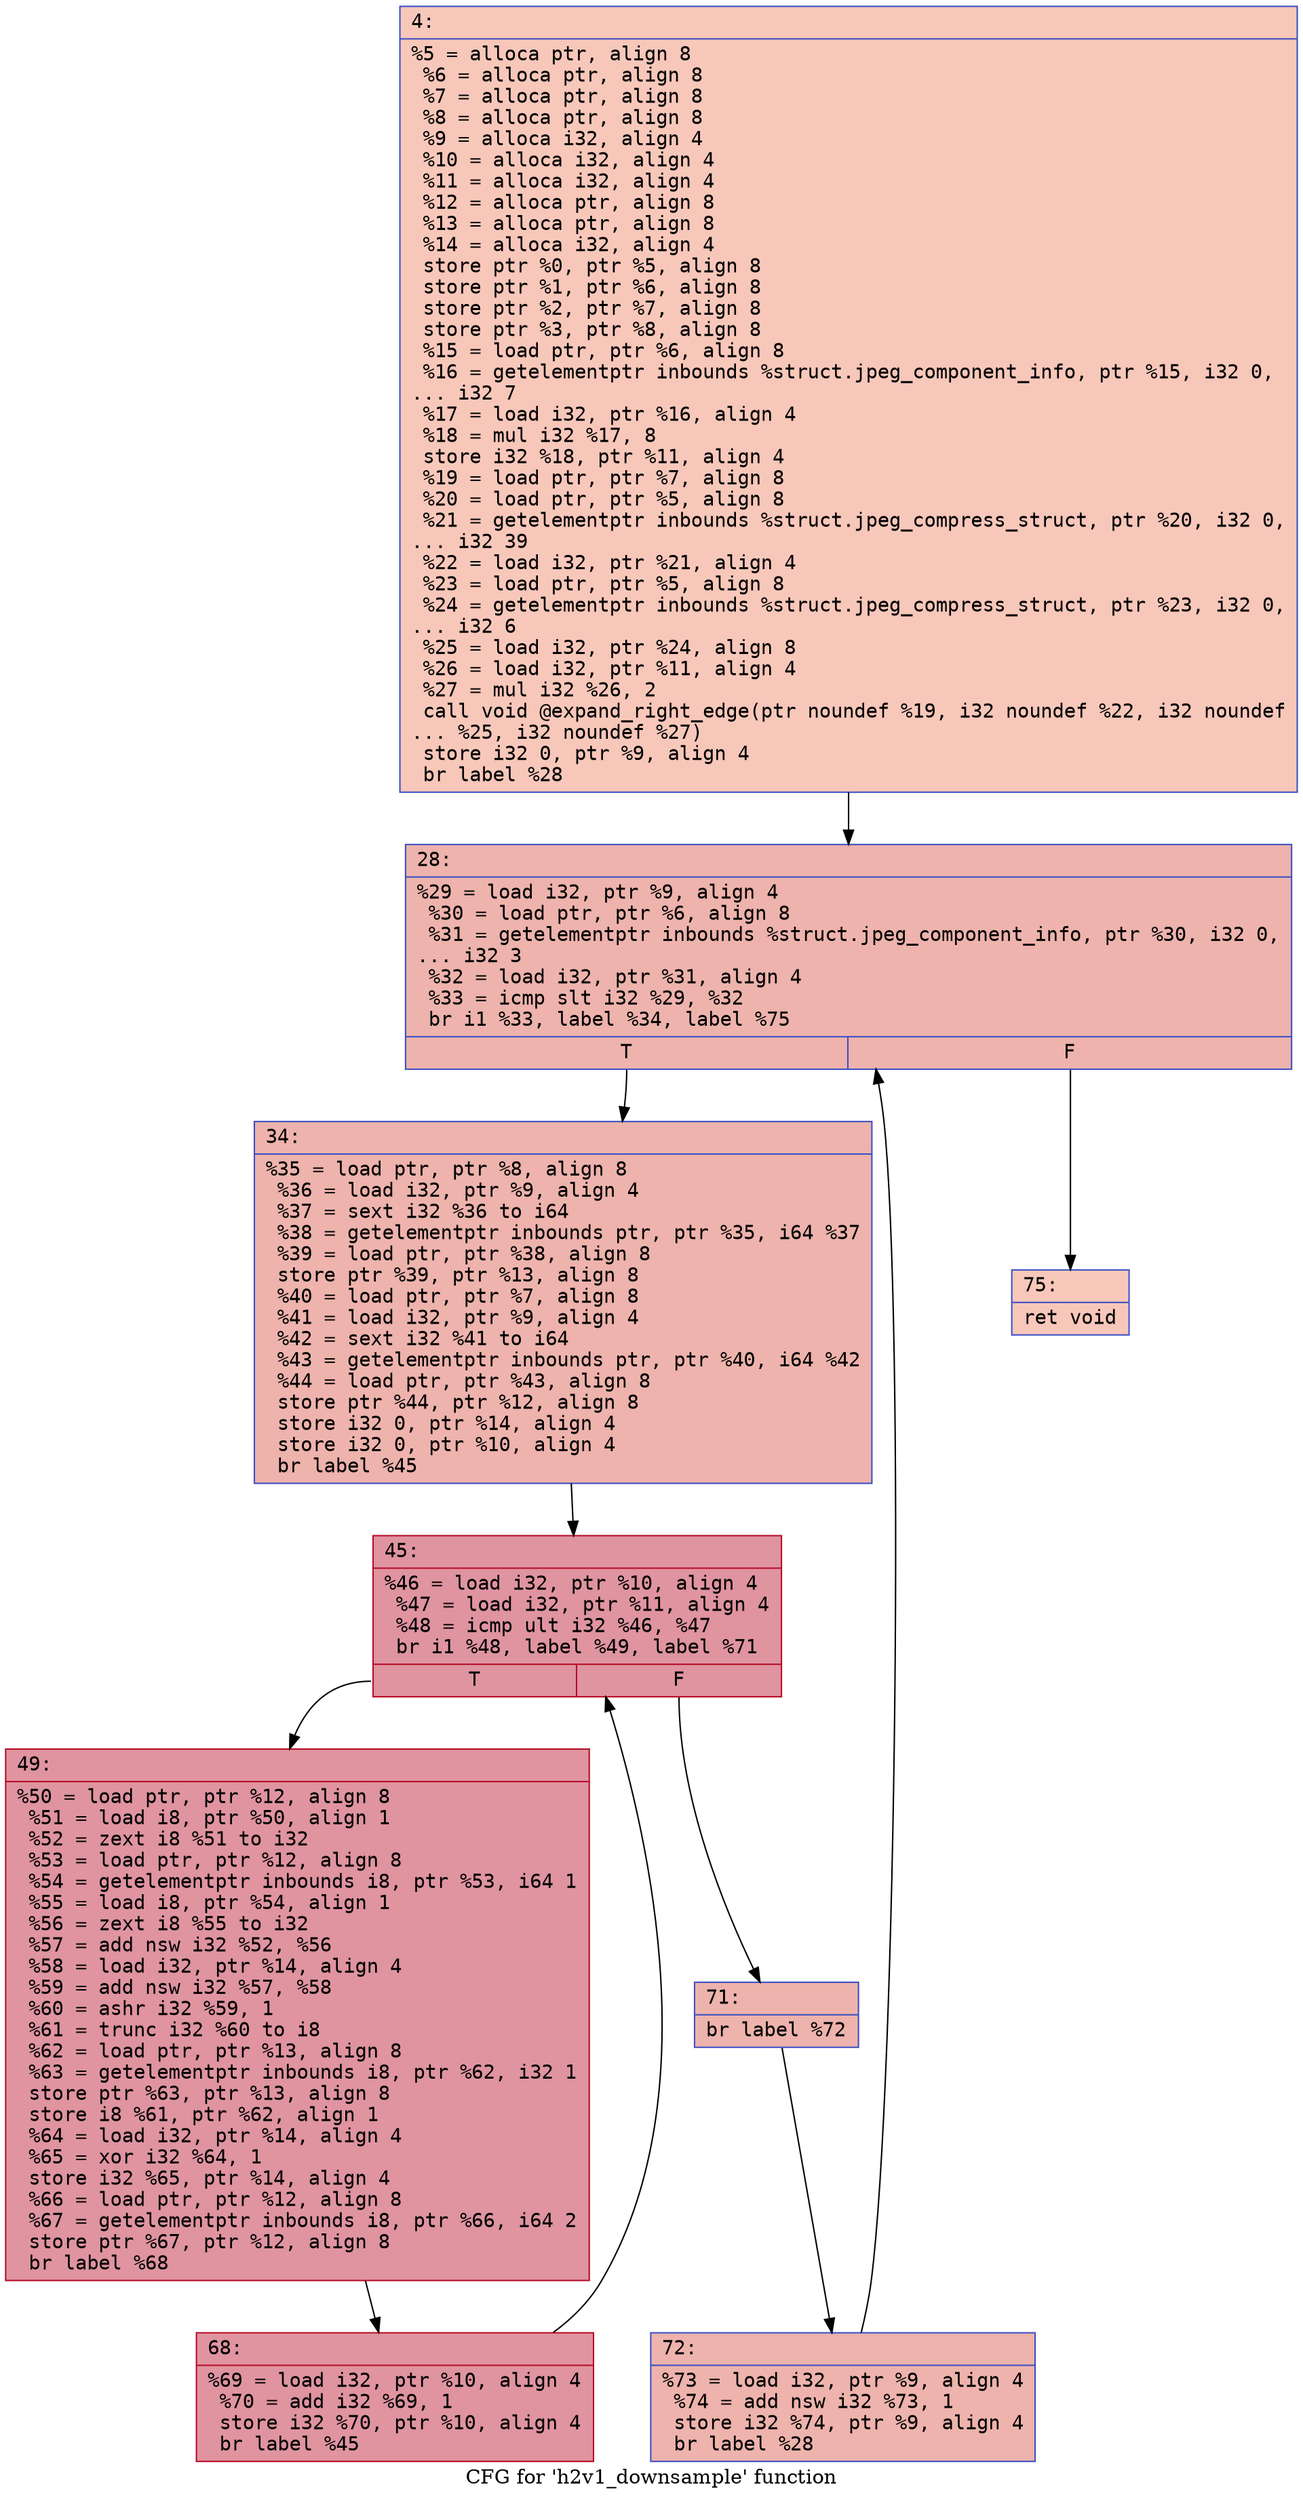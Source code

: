 digraph "CFG for 'h2v1_downsample' function" {
	label="CFG for 'h2v1_downsample' function";

	Node0x600002336f80 [shape=record,color="#3d50c3ff", style=filled, fillcolor="#ec7f6370" fontname="Courier",label="{4:\l|  %5 = alloca ptr, align 8\l  %6 = alloca ptr, align 8\l  %7 = alloca ptr, align 8\l  %8 = alloca ptr, align 8\l  %9 = alloca i32, align 4\l  %10 = alloca i32, align 4\l  %11 = alloca i32, align 4\l  %12 = alloca ptr, align 8\l  %13 = alloca ptr, align 8\l  %14 = alloca i32, align 4\l  store ptr %0, ptr %5, align 8\l  store ptr %1, ptr %6, align 8\l  store ptr %2, ptr %7, align 8\l  store ptr %3, ptr %8, align 8\l  %15 = load ptr, ptr %6, align 8\l  %16 = getelementptr inbounds %struct.jpeg_component_info, ptr %15, i32 0,\l... i32 7\l  %17 = load i32, ptr %16, align 4\l  %18 = mul i32 %17, 8\l  store i32 %18, ptr %11, align 4\l  %19 = load ptr, ptr %7, align 8\l  %20 = load ptr, ptr %5, align 8\l  %21 = getelementptr inbounds %struct.jpeg_compress_struct, ptr %20, i32 0,\l... i32 39\l  %22 = load i32, ptr %21, align 4\l  %23 = load ptr, ptr %5, align 8\l  %24 = getelementptr inbounds %struct.jpeg_compress_struct, ptr %23, i32 0,\l... i32 6\l  %25 = load i32, ptr %24, align 8\l  %26 = load i32, ptr %11, align 4\l  %27 = mul i32 %26, 2\l  call void @expand_right_edge(ptr noundef %19, i32 noundef %22, i32 noundef\l... %25, i32 noundef %27)\l  store i32 0, ptr %9, align 4\l  br label %28\l}"];
	Node0x600002336f80 -> Node0x600002336fd0[tooltip="4 -> 28\nProbability 100.00%" ];
	Node0x600002336fd0 [shape=record,color="#3d50c3ff", style=filled, fillcolor="#d6524470" fontname="Courier",label="{28:\l|  %29 = load i32, ptr %9, align 4\l  %30 = load ptr, ptr %6, align 8\l  %31 = getelementptr inbounds %struct.jpeg_component_info, ptr %30, i32 0,\l... i32 3\l  %32 = load i32, ptr %31, align 4\l  %33 = icmp slt i32 %29, %32\l  br i1 %33, label %34, label %75\l|{<s0>T|<s1>F}}"];
	Node0x600002336fd0:s0 -> Node0x600002337020[tooltip="28 -> 34\nProbability 96.88%" ];
	Node0x600002336fd0:s1 -> Node0x600002337200[tooltip="28 -> 75\nProbability 3.12%" ];
	Node0x600002337020 [shape=record,color="#3d50c3ff", style=filled, fillcolor="#d6524470" fontname="Courier",label="{34:\l|  %35 = load ptr, ptr %8, align 8\l  %36 = load i32, ptr %9, align 4\l  %37 = sext i32 %36 to i64\l  %38 = getelementptr inbounds ptr, ptr %35, i64 %37\l  %39 = load ptr, ptr %38, align 8\l  store ptr %39, ptr %13, align 8\l  %40 = load ptr, ptr %7, align 8\l  %41 = load i32, ptr %9, align 4\l  %42 = sext i32 %41 to i64\l  %43 = getelementptr inbounds ptr, ptr %40, i64 %42\l  %44 = load ptr, ptr %43, align 8\l  store ptr %44, ptr %12, align 8\l  store i32 0, ptr %14, align 4\l  store i32 0, ptr %10, align 4\l  br label %45\l}"];
	Node0x600002337020 -> Node0x600002337070[tooltip="34 -> 45\nProbability 100.00%" ];
	Node0x600002337070 [shape=record,color="#b70d28ff", style=filled, fillcolor="#b70d2870" fontname="Courier",label="{45:\l|  %46 = load i32, ptr %10, align 4\l  %47 = load i32, ptr %11, align 4\l  %48 = icmp ult i32 %46, %47\l  br i1 %48, label %49, label %71\l|{<s0>T|<s1>F}}"];
	Node0x600002337070:s0 -> Node0x6000023370c0[tooltip="45 -> 49\nProbability 96.88%" ];
	Node0x600002337070:s1 -> Node0x600002337160[tooltip="45 -> 71\nProbability 3.12%" ];
	Node0x6000023370c0 [shape=record,color="#b70d28ff", style=filled, fillcolor="#b70d2870" fontname="Courier",label="{49:\l|  %50 = load ptr, ptr %12, align 8\l  %51 = load i8, ptr %50, align 1\l  %52 = zext i8 %51 to i32\l  %53 = load ptr, ptr %12, align 8\l  %54 = getelementptr inbounds i8, ptr %53, i64 1\l  %55 = load i8, ptr %54, align 1\l  %56 = zext i8 %55 to i32\l  %57 = add nsw i32 %52, %56\l  %58 = load i32, ptr %14, align 4\l  %59 = add nsw i32 %57, %58\l  %60 = ashr i32 %59, 1\l  %61 = trunc i32 %60 to i8\l  %62 = load ptr, ptr %13, align 8\l  %63 = getelementptr inbounds i8, ptr %62, i32 1\l  store ptr %63, ptr %13, align 8\l  store i8 %61, ptr %62, align 1\l  %64 = load i32, ptr %14, align 4\l  %65 = xor i32 %64, 1\l  store i32 %65, ptr %14, align 4\l  %66 = load ptr, ptr %12, align 8\l  %67 = getelementptr inbounds i8, ptr %66, i64 2\l  store ptr %67, ptr %12, align 8\l  br label %68\l}"];
	Node0x6000023370c0 -> Node0x600002337110[tooltip="49 -> 68\nProbability 100.00%" ];
	Node0x600002337110 [shape=record,color="#b70d28ff", style=filled, fillcolor="#b70d2870" fontname="Courier",label="{68:\l|  %69 = load i32, ptr %10, align 4\l  %70 = add i32 %69, 1\l  store i32 %70, ptr %10, align 4\l  br label %45\l}"];
	Node0x600002337110 -> Node0x600002337070[tooltip="68 -> 45\nProbability 100.00%" ];
	Node0x600002337160 [shape=record,color="#3d50c3ff", style=filled, fillcolor="#d6524470" fontname="Courier",label="{71:\l|  br label %72\l}"];
	Node0x600002337160 -> Node0x6000023371b0[tooltip="71 -> 72\nProbability 100.00%" ];
	Node0x6000023371b0 [shape=record,color="#3d50c3ff", style=filled, fillcolor="#d6524470" fontname="Courier",label="{72:\l|  %73 = load i32, ptr %9, align 4\l  %74 = add nsw i32 %73, 1\l  store i32 %74, ptr %9, align 4\l  br label %28\l}"];
	Node0x6000023371b0 -> Node0x600002336fd0[tooltip="72 -> 28\nProbability 100.00%" ];
	Node0x600002337200 [shape=record,color="#3d50c3ff", style=filled, fillcolor="#ec7f6370" fontname="Courier",label="{75:\l|  ret void\l}"];
}
